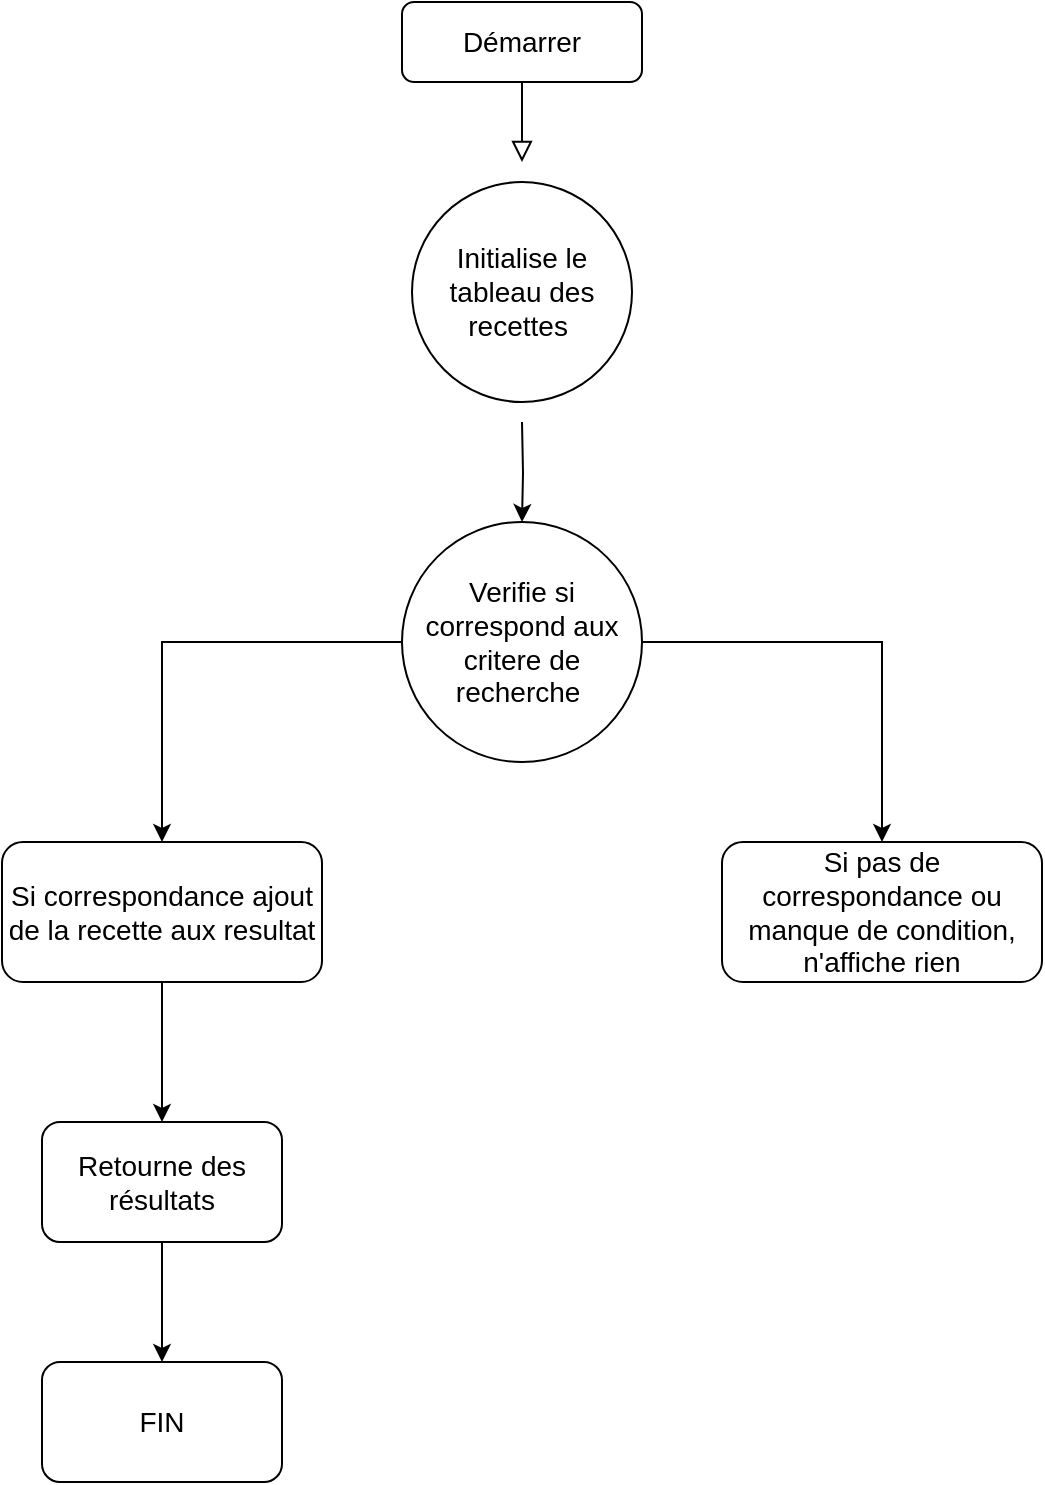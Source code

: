 <mxfile version="25.0.3">
  <diagram id="C5RBs43oDa-KdzZeNtuy" name="Page-1">
    <mxGraphModel dx="1114" dy="652" grid="1" gridSize="10" guides="1" tooltips="1" connect="1" arrows="1" fold="1" page="1" pageScale="1" pageWidth="827" pageHeight="1169" math="0" shadow="0">
      <root>
        <mxCell id="WIyWlLk6GJQsqaUBKTNV-0" />
        <mxCell id="WIyWlLk6GJQsqaUBKTNV-1" parent="WIyWlLk6GJQsqaUBKTNV-0" />
        <mxCell id="WIyWlLk6GJQsqaUBKTNV-2" value="" style="rounded=0;html=1;jettySize=auto;orthogonalLoop=1;fontSize=11;endArrow=block;endFill=0;endSize=8;strokeWidth=1;shadow=0;labelBackgroundColor=none;edgeStyle=orthogonalEdgeStyle;" parent="WIyWlLk6GJQsqaUBKTNV-1" source="WIyWlLk6GJQsqaUBKTNV-3" edge="1">
          <mxGeometry relative="1" as="geometry">
            <mxPoint x="420" y="120" as="targetPoint" />
          </mxGeometry>
        </mxCell>
        <mxCell id="WIyWlLk6GJQsqaUBKTNV-3" value="&lt;font style=&quot;font-size: 14px;&quot;&gt;Démarrer&lt;/font&gt;" style="rounded=1;whiteSpace=wrap;html=1;fontSize=12;glass=0;strokeWidth=1;shadow=0;" parent="WIyWlLk6GJQsqaUBKTNV-1" vertex="1">
          <mxGeometry x="360" y="40" width="120" height="40" as="geometry" />
        </mxCell>
        <mxCell id="Gk9ltzugcBjqBewzTV9u-3" style="edgeStyle=orthogonalEdgeStyle;rounded=0;orthogonalLoop=1;jettySize=auto;html=1;" edge="1" parent="WIyWlLk6GJQsqaUBKTNV-1" target="Gk9ltzugcBjqBewzTV9u-1">
          <mxGeometry relative="1" as="geometry">
            <mxPoint x="420" y="250" as="sourcePoint" />
          </mxGeometry>
        </mxCell>
        <mxCell id="Gk9ltzugcBjqBewzTV9u-5" style="edgeStyle=orthogonalEdgeStyle;rounded=0;orthogonalLoop=1;jettySize=auto;html=1;entryX=0.5;entryY=0;entryDx=0;entryDy=0;" edge="1" parent="WIyWlLk6GJQsqaUBKTNV-1" source="Gk9ltzugcBjqBewzTV9u-1" target="Gk9ltzugcBjqBewzTV9u-4">
          <mxGeometry relative="1" as="geometry" />
        </mxCell>
        <mxCell id="Gk9ltzugcBjqBewzTV9u-8" style="edgeStyle=orthogonalEdgeStyle;rounded=0;orthogonalLoop=1;jettySize=auto;html=1;entryX=0.5;entryY=0;entryDx=0;entryDy=0;" edge="1" parent="WIyWlLk6GJQsqaUBKTNV-1" source="Gk9ltzugcBjqBewzTV9u-1" target="Gk9ltzugcBjqBewzTV9u-7">
          <mxGeometry relative="1" as="geometry" />
        </mxCell>
        <mxCell id="Gk9ltzugcBjqBewzTV9u-1" value="&lt;font style=&quot;font-size: 14px;&quot;&gt;Verifie si correspond aux critere de recherche&amp;nbsp;&lt;/font&gt;" style="ellipse;whiteSpace=wrap;html=1;aspect=fixed;" vertex="1" parent="WIyWlLk6GJQsqaUBKTNV-1">
          <mxGeometry x="360" y="300" width="120" height="120" as="geometry" />
        </mxCell>
        <mxCell id="Gk9ltzugcBjqBewzTV9u-10" style="edgeStyle=orthogonalEdgeStyle;rounded=0;orthogonalLoop=1;jettySize=auto;html=1;entryX=0.5;entryY=0;entryDx=0;entryDy=0;" edge="1" parent="WIyWlLk6GJQsqaUBKTNV-1" source="Gk9ltzugcBjqBewzTV9u-4" target="Gk9ltzugcBjqBewzTV9u-9">
          <mxGeometry relative="1" as="geometry" />
        </mxCell>
        <mxCell id="Gk9ltzugcBjqBewzTV9u-4" value="&lt;font style=&quot;font-size: 14px;&quot;&gt;Si correspondance ajout de la recette aux resultat&lt;/font&gt;" style="rounded=1;whiteSpace=wrap;html=1;" vertex="1" parent="WIyWlLk6GJQsqaUBKTNV-1">
          <mxGeometry x="160" y="460" width="160" height="70" as="geometry" />
        </mxCell>
        <mxCell id="Gk9ltzugcBjqBewzTV9u-7" value="&lt;font style=&quot;font-size: 14px;&quot;&gt;Si pas de correspondance ou manque de condition, n&#39;affiche rien&lt;/font&gt;" style="rounded=1;whiteSpace=wrap;html=1;" vertex="1" parent="WIyWlLk6GJQsqaUBKTNV-1">
          <mxGeometry x="520" y="460" width="160" height="70" as="geometry" />
        </mxCell>
        <mxCell id="Gk9ltzugcBjqBewzTV9u-13" value="" style="edgeStyle=orthogonalEdgeStyle;rounded=0;orthogonalLoop=1;jettySize=auto;html=1;" edge="1" parent="WIyWlLk6GJQsqaUBKTNV-1" source="Gk9ltzugcBjqBewzTV9u-9" target="Gk9ltzugcBjqBewzTV9u-12">
          <mxGeometry relative="1" as="geometry" />
        </mxCell>
        <mxCell id="Gk9ltzugcBjqBewzTV9u-9" value="&lt;font style=&quot;font-size: 14px;&quot;&gt;Retourne des résultats&lt;/font&gt;" style="rounded=1;whiteSpace=wrap;html=1;" vertex="1" parent="WIyWlLk6GJQsqaUBKTNV-1">
          <mxGeometry x="180" y="600" width="120" height="60" as="geometry" />
        </mxCell>
        <mxCell id="Gk9ltzugcBjqBewzTV9u-11" value="&lt;font style=&quot;font-size: 14px;&quot;&gt;Initialise le tableau des recettes&amp;nbsp;&lt;/font&gt;" style="ellipse;whiteSpace=wrap;html=1;aspect=fixed;" vertex="1" parent="WIyWlLk6GJQsqaUBKTNV-1">
          <mxGeometry x="365" y="130" width="110" height="110" as="geometry" />
        </mxCell>
        <mxCell id="Gk9ltzugcBjqBewzTV9u-12" value="&lt;font style=&quot;font-size: 14px;&quot;&gt;FIN&lt;/font&gt;" style="rounded=1;whiteSpace=wrap;html=1;" vertex="1" parent="WIyWlLk6GJQsqaUBKTNV-1">
          <mxGeometry x="180" y="720" width="120" height="60" as="geometry" />
        </mxCell>
      </root>
    </mxGraphModel>
  </diagram>
</mxfile>
